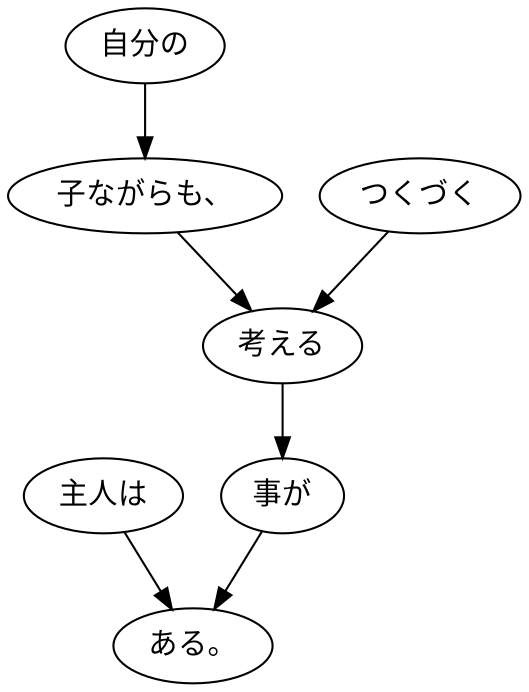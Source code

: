 digraph graph6600 {
	node0 [label="主人は"];
	node1 [label="自分の"];
	node2 [label="子ながらも、"];
	node3 [label="つくづく"];
	node4 [label="考える"];
	node5 [label="事が"];
	node6 [label="ある。"];
	node0 -> node6;
	node1 -> node2;
	node2 -> node4;
	node3 -> node4;
	node4 -> node5;
	node5 -> node6;
}

